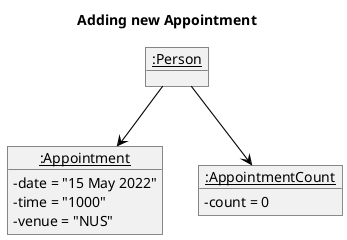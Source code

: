 @startuml
skinparam arrowThickness 1.1
skinparam arrowColor #000000
skinparam classBackgroundColor MODEL_COLOR
skinparam classAttributeIconSize 0
show fields

title Adding new Appointment

object "__:Person__" as normalHuman {
}

object "__:Appointment__" as completeAppointment {
    - date = "15 May 2022"
    - time = "1000"
    - venue = "NUS"
}

object "__:AppointmentCount__" as emptyAppointmentCount {
    - count = 0
}

normalHuman --> completeAppointment
normalHuman --> emptyAppointmentCount


@enduml
